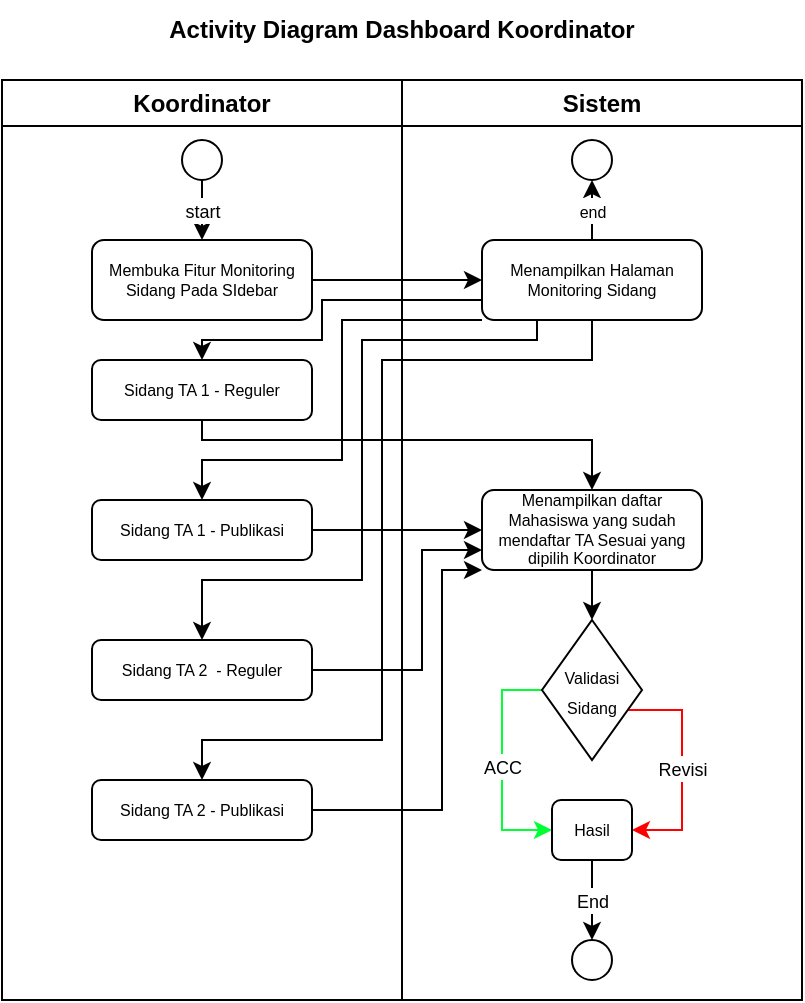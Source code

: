 <mxfile version="25.0.1">
  <diagram name="Page-1" id="0Nhvojjp4UIwFRrSxgHD">
    <mxGraphModel dx="840" dy="482" grid="1" gridSize="10" guides="1" tooltips="1" connect="1" arrows="1" fold="1" page="1" pageScale="1" pageWidth="850" pageHeight="1100" math="0" shadow="0">
      <root>
        <mxCell id="0" />
        <mxCell id="1" parent="0" />
        <mxCell id="ZXYggToa8pD7s5UsmLcx-1" value="Koordinator" style="swimlane;whiteSpace=wrap;html=1;" vertex="1" parent="1">
          <mxGeometry x="210" y="140" width="200" height="460" as="geometry" />
        </mxCell>
        <mxCell id="ZXYggToa8pD7s5UsmLcx-2" value="&lt;font style=&quot;font-size: 9px;&quot;&gt;start&lt;/font&gt;" style="rounded=0;orthogonalLoop=1;jettySize=auto;html=1;" edge="1" parent="ZXYggToa8pD7s5UsmLcx-1" source="ZXYggToa8pD7s5UsmLcx-3" target="ZXYggToa8pD7s5UsmLcx-4">
          <mxGeometry relative="1" as="geometry" />
        </mxCell>
        <mxCell id="ZXYggToa8pD7s5UsmLcx-3" value="" style="ellipse;whiteSpace=wrap;html=1;aspect=fixed;" vertex="1" parent="ZXYggToa8pD7s5UsmLcx-1">
          <mxGeometry x="90" y="30" width="20" height="20" as="geometry" />
        </mxCell>
        <mxCell id="ZXYggToa8pD7s5UsmLcx-4" value="Membuka Fitur Monitoring Sidang Pada SIdebar" style="rounded=1;whiteSpace=wrap;html=1;fontSize=8;" vertex="1" parent="ZXYggToa8pD7s5UsmLcx-1">
          <mxGeometry x="45" y="80" width="110" height="40" as="geometry" />
        </mxCell>
        <mxCell id="ZXYggToa8pD7s5UsmLcx-5" value="Sidang TA 1 - Reguler" style="rounded=1;whiteSpace=wrap;html=1;fontSize=8;" vertex="1" parent="ZXYggToa8pD7s5UsmLcx-1">
          <mxGeometry x="45" y="140" width="110" height="30" as="geometry" />
        </mxCell>
        <mxCell id="ZXYggToa8pD7s5UsmLcx-6" value="Sidang TA 1 - Publikasi" style="rounded=1;whiteSpace=wrap;html=1;fontSize=8;" vertex="1" parent="ZXYggToa8pD7s5UsmLcx-1">
          <mxGeometry x="45" y="210" width="110" height="30" as="geometry" />
        </mxCell>
        <mxCell id="ZXYggToa8pD7s5UsmLcx-7" value="Sidang TA 2 - Publikasi" style="rounded=1;whiteSpace=wrap;html=1;fontSize=8;" vertex="1" parent="ZXYggToa8pD7s5UsmLcx-1">
          <mxGeometry x="45" y="350" width="110" height="30" as="geometry" />
        </mxCell>
        <mxCell id="ZXYggToa8pD7s5UsmLcx-8" value="Sidang TA 2&amp;nbsp; - Reguler" style="rounded=1;whiteSpace=wrap;html=1;fontSize=8;" vertex="1" parent="ZXYggToa8pD7s5UsmLcx-1">
          <mxGeometry x="45" y="280" width="110" height="30" as="geometry" />
        </mxCell>
        <mxCell id="ZXYggToa8pD7s5UsmLcx-9" value="Sistem" style="swimlane;whiteSpace=wrap;html=1;" vertex="1" parent="1">
          <mxGeometry x="410" y="140" width="200" height="460" as="geometry" />
        </mxCell>
        <mxCell id="ZXYggToa8pD7s5UsmLcx-10" value="&lt;font style=&quot;font-size: 8px;&quot;&gt;end&lt;/font&gt;" style="edgeStyle=orthogonalEdgeStyle;rounded=0;orthogonalLoop=1;jettySize=auto;html=1;entryX=0.5;entryY=1;entryDx=0;entryDy=0;" edge="1" parent="ZXYggToa8pD7s5UsmLcx-9" source="ZXYggToa8pD7s5UsmLcx-11" target="ZXYggToa8pD7s5UsmLcx-14">
          <mxGeometry relative="1" as="geometry" />
        </mxCell>
        <mxCell id="ZXYggToa8pD7s5UsmLcx-11" value="Menampilkan Halaman Monitoring Sidang" style="rounded=1;whiteSpace=wrap;html=1;fontSize=8;" vertex="1" parent="ZXYggToa8pD7s5UsmLcx-9">
          <mxGeometry x="40" y="80" width="110" height="40" as="geometry" />
        </mxCell>
        <mxCell id="ZXYggToa8pD7s5UsmLcx-12" style="edgeStyle=orthogonalEdgeStyle;rounded=0;orthogonalLoop=1;jettySize=auto;html=1;entryX=0.5;entryY=0;entryDx=0;entryDy=0;" edge="1" parent="ZXYggToa8pD7s5UsmLcx-9" source="ZXYggToa8pD7s5UsmLcx-13" target="ZXYggToa8pD7s5UsmLcx-17">
          <mxGeometry relative="1" as="geometry" />
        </mxCell>
        <mxCell id="ZXYggToa8pD7s5UsmLcx-13" value="Menampilkan daftar Mahasiswa yang sudah mendaftar TA Sesuai yang dipilih Koordinator" style="rounded=1;whiteSpace=wrap;html=1;fontSize=8;" vertex="1" parent="ZXYggToa8pD7s5UsmLcx-9">
          <mxGeometry x="40" y="205" width="110" height="40" as="geometry" />
        </mxCell>
        <mxCell id="ZXYggToa8pD7s5UsmLcx-14" value="" style="ellipse;whiteSpace=wrap;html=1;aspect=fixed;" vertex="1" parent="ZXYggToa8pD7s5UsmLcx-9">
          <mxGeometry x="85" y="30" width="20" height="20" as="geometry" />
        </mxCell>
        <mxCell id="ZXYggToa8pD7s5UsmLcx-15" value="&lt;font style=&quot;font-size: 9px;&quot;&gt;Revisi&lt;/font&gt;" style="edgeStyle=orthogonalEdgeStyle;rounded=0;orthogonalLoop=1;jettySize=auto;html=1;entryX=1;entryY=0.5;entryDx=0;entryDy=0;strokeColor=#ff0000;" edge="1" parent="ZXYggToa8pD7s5UsmLcx-9" source="ZXYggToa8pD7s5UsmLcx-17" target="ZXYggToa8pD7s5UsmLcx-19">
          <mxGeometry relative="1" as="geometry">
            <Array as="points">
              <mxPoint x="140" y="315" />
              <mxPoint x="140" y="375" />
            </Array>
          </mxGeometry>
        </mxCell>
        <mxCell id="ZXYggToa8pD7s5UsmLcx-16" value="&lt;font style=&quot;font-size: 9px;&quot;&gt;ACC&lt;/font&gt;" style="edgeStyle=orthogonalEdgeStyle;rounded=0;orthogonalLoop=1;jettySize=auto;html=1;exitX=0;exitY=0.5;exitDx=0;exitDy=0;entryX=0;entryY=0.5;entryDx=0;entryDy=0;strokeColor=#00ff33;" edge="1" parent="ZXYggToa8pD7s5UsmLcx-9" source="ZXYggToa8pD7s5UsmLcx-17" target="ZXYggToa8pD7s5UsmLcx-19">
          <mxGeometry relative="1" as="geometry" />
        </mxCell>
        <mxCell id="ZXYggToa8pD7s5UsmLcx-17" value="&lt;font style=&quot;font-size: 8px;&quot;&gt;Validasi Sidang&lt;/font&gt;" style="rhombus;whiteSpace=wrap;html=1;" vertex="1" parent="ZXYggToa8pD7s5UsmLcx-9">
          <mxGeometry x="70" y="270" width="50" height="70" as="geometry" />
        </mxCell>
        <mxCell id="ZXYggToa8pD7s5UsmLcx-18" value="&lt;font style=&quot;font-size: 9px;&quot;&gt;End&lt;/font&gt;" style="edgeStyle=orthogonalEdgeStyle;rounded=0;orthogonalLoop=1;jettySize=auto;html=1;entryX=0.5;entryY=0;entryDx=0;entryDy=0;" edge="1" parent="ZXYggToa8pD7s5UsmLcx-9" source="ZXYggToa8pD7s5UsmLcx-19" target="ZXYggToa8pD7s5UsmLcx-20">
          <mxGeometry relative="1" as="geometry" />
        </mxCell>
        <mxCell id="ZXYggToa8pD7s5UsmLcx-19" value="Hasil" style="rounded=1;whiteSpace=wrap;html=1;fontSize=8;" vertex="1" parent="ZXYggToa8pD7s5UsmLcx-9">
          <mxGeometry x="75" y="360" width="40" height="30" as="geometry" />
        </mxCell>
        <mxCell id="ZXYggToa8pD7s5UsmLcx-20" value="" style="ellipse;whiteSpace=wrap;html=1;aspect=fixed;" vertex="1" parent="ZXYggToa8pD7s5UsmLcx-9">
          <mxGeometry x="85" y="430" width="20" height="20" as="geometry" />
        </mxCell>
        <mxCell id="ZXYggToa8pD7s5UsmLcx-21" value="&lt;b&gt;Activity Diagram Dashboard Koordinator&lt;/b&gt;" style="text;html=1;align=center;verticalAlign=middle;whiteSpace=wrap;rounded=0;" vertex="1" parent="1">
          <mxGeometry x="270" y="100" width="280" height="30" as="geometry" />
        </mxCell>
        <mxCell id="ZXYggToa8pD7s5UsmLcx-22" style="rounded=0;orthogonalLoop=1;jettySize=auto;html=1;entryX=0;entryY=0.5;entryDx=0;entryDy=0;" edge="1" parent="1" source="ZXYggToa8pD7s5UsmLcx-4" target="ZXYggToa8pD7s5UsmLcx-11">
          <mxGeometry relative="1" as="geometry" />
        </mxCell>
        <mxCell id="ZXYggToa8pD7s5UsmLcx-23" style="rounded=0;orthogonalLoop=1;jettySize=auto;html=1;entryX=0.5;entryY=0;entryDx=0;entryDy=0;exitX=0;exitY=0.75;exitDx=0;exitDy=0;edgeStyle=orthogonalEdgeStyle;" edge="1" parent="1" source="ZXYggToa8pD7s5UsmLcx-11" target="ZXYggToa8pD7s5UsmLcx-5">
          <mxGeometry relative="1" as="geometry">
            <Array as="points">
              <mxPoint x="370" y="250" />
              <mxPoint x="370" y="270" />
              <mxPoint x="310" y="270" />
            </Array>
          </mxGeometry>
        </mxCell>
        <mxCell id="ZXYggToa8pD7s5UsmLcx-24" style="edgeStyle=orthogonalEdgeStyle;rounded=0;orthogonalLoop=1;jettySize=auto;html=1;entryX=0.5;entryY=0;entryDx=0;entryDy=0;" edge="1" parent="1" source="ZXYggToa8pD7s5UsmLcx-5" target="ZXYggToa8pD7s5UsmLcx-13">
          <mxGeometry relative="1" as="geometry">
            <Array as="points">
              <mxPoint x="310" y="320" />
              <mxPoint x="505" y="320" />
            </Array>
          </mxGeometry>
        </mxCell>
        <mxCell id="ZXYggToa8pD7s5UsmLcx-25" style="edgeStyle=orthogonalEdgeStyle;rounded=0;orthogonalLoop=1;jettySize=auto;html=1;entryX=0;entryY=0.5;entryDx=0;entryDy=0;" edge="1" parent="1" source="ZXYggToa8pD7s5UsmLcx-6" target="ZXYggToa8pD7s5UsmLcx-13">
          <mxGeometry relative="1" as="geometry" />
        </mxCell>
        <mxCell id="ZXYggToa8pD7s5UsmLcx-26" style="edgeStyle=orthogonalEdgeStyle;rounded=0;orthogonalLoop=1;jettySize=auto;html=1;entryX=0;entryY=0.75;entryDx=0;entryDy=0;" edge="1" parent="1" source="ZXYggToa8pD7s5UsmLcx-8" target="ZXYggToa8pD7s5UsmLcx-13">
          <mxGeometry relative="1" as="geometry">
            <Array as="points">
              <mxPoint x="420" y="435" />
              <mxPoint x="420" y="375" />
            </Array>
          </mxGeometry>
        </mxCell>
        <mxCell id="ZXYggToa8pD7s5UsmLcx-27" style="edgeStyle=orthogonalEdgeStyle;rounded=0;orthogonalLoop=1;jettySize=auto;html=1;entryX=0;entryY=1;entryDx=0;entryDy=0;" edge="1" parent="1" source="ZXYggToa8pD7s5UsmLcx-7" target="ZXYggToa8pD7s5UsmLcx-13">
          <mxGeometry relative="1" as="geometry">
            <Array as="points">
              <mxPoint x="430" y="505" />
              <mxPoint x="430" y="385" />
            </Array>
          </mxGeometry>
        </mxCell>
        <mxCell id="ZXYggToa8pD7s5UsmLcx-28" style="rounded=0;orthogonalLoop=1;jettySize=auto;html=1;exitX=0;exitY=1;exitDx=0;exitDy=0;entryX=0.5;entryY=0;entryDx=0;entryDy=0;edgeStyle=orthogonalEdgeStyle;" edge="1" parent="1" source="ZXYggToa8pD7s5UsmLcx-11" target="ZXYggToa8pD7s5UsmLcx-6">
          <mxGeometry relative="1" as="geometry">
            <Array as="points">
              <mxPoint x="380" y="260" />
              <mxPoint x="380" y="330" />
              <mxPoint x="310" y="330" />
            </Array>
          </mxGeometry>
        </mxCell>
        <mxCell id="ZXYggToa8pD7s5UsmLcx-29" style="rounded=0;orthogonalLoop=1;jettySize=auto;html=1;exitX=0.25;exitY=1;exitDx=0;exitDy=0;edgeStyle=orthogonalEdgeStyle;entryX=0.5;entryY=0;entryDx=0;entryDy=0;" edge="1" parent="1" source="ZXYggToa8pD7s5UsmLcx-11" target="ZXYggToa8pD7s5UsmLcx-8">
          <mxGeometry relative="1" as="geometry">
            <mxPoint x="320" y="420" as="targetPoint" />
            <Array as="points">
              <mxPoint x="477" y="270" />
              <mxPoint x="390" y="270" />
              <mxPoint x="390" y="390" />
              <mxPoint x="310" y="390" />
            </Array>
          </mxGeometry>
        </mxCell>
        <mxCell id="ZXYggToa8pD7s5UsmLcx-30" style="rounded=0;orthogonalLoop=1;jettySize=auto;html=1;exitX=0.5;exitY=1;exitDx=0;exitDy=0;edgeStyle=orthogonalEdgeStyle;entryX=0.5;entryY=0;entryDx=0;entryDy=0;" edge="1" parent="1" source="ZXYggToa8pD7s5UsmLcx-11" target="ZXYggToa8pD7s5UsmLcx-7">
          <mxGeometry relative="1" as="geometry">
            <mxPoint x="370" y="490" as="targetPoint" />
            <Array as="points">
              <mxPoint x="505" y="280" />
              <mxPoint x="400" y="280" />
              <mxPoint x="400" y="470" />
              <mxPoint x="310" y="470" />
            </Array>
          </mxGeometry>
        </mxCell>
      </root>
    </mxGraphModel>
  </diagram>
</mxfile>
